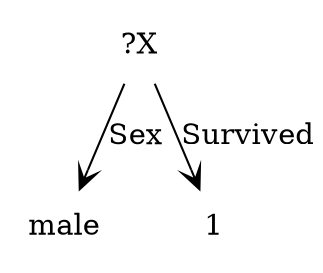 digraph G {
node[shape=plaintext]; edge[arrowhead=vee];
"?X"->"male"[label="Sex"];
"?X"->"1"[label="Survived"];
}